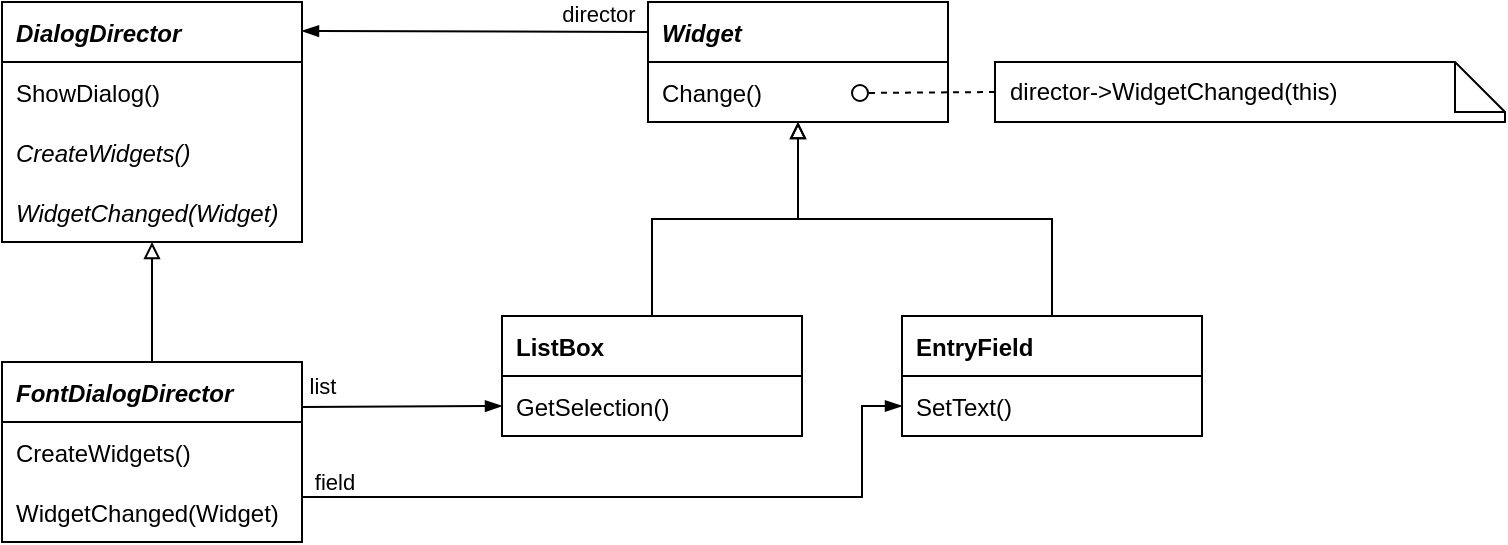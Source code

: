 <mxfile version="21.2.8" type="device">
  <diagram name="Page-1" id="SoXuR4bbXFdraZ6g8-Ii">
    <mxGraphModel dx="1466" dy="981" grid="1" gridSize="10" guides="1" tooltips="1" connect="1" arrows="1" fold="1" page="1" pageScale="1" pageWidth="850" pageHeight="1100" math="0" shadow="0">
      <root>
        <mxCell id="0" />
        <mxCell id="1" parent="0" />
        <mxCell id="pvd7fuAgODA8e9kZiIs1-1" value="DialogDirector" style="swimlane;fontStyle=3;childLayout=stackLayout;horizontal=1;startSize=30;fillColor=none;horizontalStack=0;resizeParent=1;resizeParentMax=0;resizeLast=0;collapsible=0;marginBottom=0;fontSize=12;swimlaneHead=1;swimlaneBody=1;connectable=1;allowArrows=1;dropTarget=1;align=left;spacingLeft=5;" vertex="1" parent="1">
          <mxGeometry x="140" y="180" width="150" height="120" as="geometry">
            <mxRectangle x="245" y="370" width="90" height="26" as="alternateBounds" />
          </mxGeometry>
        </mxCell>
        <mxCell id="pvd7fuAgODA8e9kZiIs1-2" value="ShowDialog()" style="text;strokeColor=none;fillColor=none;align=left;verticalAlign=middle;spacingLeft=5;spacingRight=4;overflow=hidden;rotatable=0;points=[[0,0.5],[1,0.5]];portConstraint=eastwest;fontSize=12;fontStyle=0;connectable=0;" vertex="1" parent="pvd7fuAgODA8e9kZiIs1-1">
          <mxGeometry y="30" width="150" height="30" as="geometry" />
        </mxCell>
        <mxCell id="pvd7fuAgODA8e9kZiIs1-3" value="CreateWidgets()" style="text;strokeColor=none;fillColor=none;align=left;verticalAlign=middle;spacingLeft=5;spacingRight=4;overflow=hidden;rotatable=0;points=[[0,0.5],[1,0.5]];portConstraint=eastwest;fontSize=12;fontStyle=2;connectable=0;" vertex="1" parent="pvd7fuAgODA8e9kZiIs1-1">
          <mxGeometry y="60" width="150" height="30" as="geometry" />
        </mxCell>
        <mxCell id="pvd7fuAgODA8e9kZiIs1-4" value="WidgetChanged(Widget)" style="text;strokeColor=none;fillColor=none;align=left;verticalAlign=middle;spacingLeft=5;spacingRight=4;overflow=hidden;rotatable=0;points=[[0,0.5],[1,0.5]];portConstraint=eastwest;fontSize=12;fontStyle=2;connectable=0;" vertex="1" parent="pvd7fuAgODA8e9kZiIs1-1">
          <mxGeometry y="90" width="150" height="30" as="geometry" />
        </mxCell>
        <mxCell id="pvd7fuAgODA8e9kZiIs1-5" value="Widget" style="swimlane;fontStyle=3;childLayout=stackLayout;horizontal=1;startSize=30;fillColor=none;horizontalStack=0;resizeParent=1;resizeParentMax=0;resizeLast=0;collapsible=0;marginBottom=0;fontSize=12;swimlaneHead=1;swimlaneBody=1;connectable=1;allowArrows=1;dropTarget=1;align=left;spacingLeft=5;" vertex="1" parent="1">
          <mxGeometry x="463" y="180" width="150" height="60" as="geometry">
            <mxRectangle x="245" y="370" width="90" height="26" as="alternateBounds" />
          </mxGeometry>
        </mxCell>
        <mxCell id="pvd7fuAgODA8e9kZiIs1-6" value="Change()" style="text;strokeColor=none;fillColor=none;align=left;verticalAlign=middle;spacingLeft=5;spacingRight=4;overflow=hidden;rotatable=0;points=[[0,0.5],[1,0.5]];portConstraint=eastwest;fontSize=12;fontStyle=0;connectable=0;" vertex="1" parent="pvd7fuAgODA8e9kZiIs1-5">
          <mxGeometry y="30" width="150" height="30" as="geometry" />
        </mxCell>
        <mxCell id="pvd7fuAgODA8e9kZiIs1-9" value="FontDialogDirector" style="swimlane;fontStyle=3;childLayout=stackLayout;horizontal=1;startSize=30;fillColor=none;horizontalStack=0;resizeParent=1;resizeParentMax=0;resizeLast=0;collapsible=0;marginBottom=0;fontSize=12;swimlaneHead=1;swimlaneBody=1;connectable=1;allowArrows=1;dropTarget=1;align=left;spacingLeft=5;" vertex="1" parent="1">
          <mxGeometry x="140" y="360" width="150" height="90" as="geometry">
            <mxRectangle x="245" y="370" width="90" height="26" as="alternateBounds" />
          </mxGeometry>
        </mxCell>
        <mxCell id="pvd7fuAgODA8e9kZiIs1-11" value="CreateWidgets()" style="text;strokeColor=none;fillColor=none;align=left;verticalAlign=middle;spacingLeft=5;spacingRight=4;overflow=hidden;rotatable=0;points=[[0,0.5],[1,0.5]];portConstraint=eastwest;fontSize=12;fontStyle=0;connectable=0;" vertex="1" parent="pvd7fuAgODA8e9kZiIs1-9">
          <mxGeometry y="30" width="150" height="30" as="geometry" />
        </mxCell>
        <mxCell id="pvd7fuAgODA8e9kZiIs1-12" value="WidgetChanged(Widget)" style="text;strokeColor=none;fillColor=none;align=left;verticalAlign=middle;spacingLeft=5;spacingRight=4;overflow=hidden;rotatable=0;points=[[0,0.5],[1,0.5]];portConstraint=eastwest;fontSize=12;fontStyle=0;connectable=0;" vertex="1" parent="pvd7fuAgODA8e9kZiIs1-9">
          <mxGeometry y="60" width="150" height="30" as="geometry" />
        </mxCell>
        <mxCell id="pvd7fuAgODA8e9kZiIs1-13" value="ListBox" style="swimlane;fontStyle=1;childLayout=stackLayout;horizontal=1;startSize=30;fillColor=none;horizontalStack=0;resizeParent=1;resizeParentMax=0;resizeLast=0;collapsible=0;marginBottom=0;fontSize=12;swimlaneHead=1;swimlaneBody=1;connectable=1;allowArrows=1;dropTarget=1;align=left;spacingLeft=5;" vertex="1" parent="1">
          <mxGeometry x="390" y="337" width="150" height="60" as="geometry">
            <mxRectangle x="245" y="370" width="90" height="26" as="alternateBounds" />
          </mxGeometry>
        </mxCell>
        <mxCell id="pvd7fuAgODA8e9kZiIs1-14" value="GetSelection()" style="text;strokeColor=none;fillColor=none;align=left;verticalAlign=middle;spacingLeft=5;spacingRight=4;overflow=hidden;rotatable=0;points=[[0,0.5],[1,0.5]];portConstraint=eastwest;fontSize=12;fontStyle=0;connectable=0;" vertex="1" parent="pvd7fuAgODA8e9kZiIs1-13">
          <mxGeometry y="30" width="150" height="30" as="geometry" />
        </mxCell>
        <mxCell id="pvd7fuAgODA8e9kZiIs1-15" value="EntryField" style="swimlane;fontStyle=1;childLayout=stackLayout;horizontal=1;startSize=30;fillColor=none;horizontalStack=0;resizeParent=1;resizeParentMax=0;resizeLast=0;collapsible=0;marginBottom=0;fontSize=12;swimlaneHead=1;swimlaneBody=1;connectable=1;allowArrows=1;dropTarget=1;align=left;spacingLeft=5;" vertex="1" parent="1">
          <mxGeometry x="590" y="337" width="150" height="60" as="geometry">
            <mxRectangle x="245" y="370" width="90" height="26" as="alternateBounds" />
          </mxGeometry>
        </mxCell>
        <mxCell id="pvd7fuAgODA8e9kZiIs1-16" value="SetText()" style="text;strokeColor=none;fillColor=none;align=left;verticalAlign=middle;spacingLeft=5;spacingRight=4;overflow=hidden;rotatable=0;points=[[0,0.5],[1,0.5]];portConstraint=eastwest;fontSize=12;fontStyle=0;connectable=0;" vertex="1" parent="pvd7fuAgODA8e9kZiIs1-15">
          <mxGeometry y="30" width="150" height="30" as="geometry" />
        </mxCell>
        <mxCell id="pvd7fuAgODA8e9kZiIs1-21" value="" style="html=1;verticalAlign=bottom;labelBackgroundColor=none;endArrow=oval;endFill=0;endSize=8;rounded=0;fontSize=12;exitX=0;exitY=0.5;exitDx=0;exitDy=0;exitPerimeter=0;anchorPointDirection=0;dashed=1;" edge="1" source="pvd7fuAgODA8e9kZiIs1-22" parent="1">
          <mxGeometry width="160" relative="1" as="geometry">
            <mxPoint x="858" y="150.5" as="sourcePoint" />
            <mxPoint x="569" y="225.5" as="targetPoint" />
          </mxGeometry>
        </mxCell>
        <mxCell id="pvd7fuAgODA8e9kZiIs1-22" value="director-&amp;gt;WidgetChanged(this)" style="shape=note2;boundedLbl=1;whiteSpace=wrap;html=1;size=25;verticalAlign=middle;align=left;spacingLeft=5;fontSize=12;startSize=30;fillColor=none;" vertex="1" parent="1">
          <mxGeometry x="636.5" y="210" width="255" height="30" as="geometry" />
        </mxCell>
        <mxCell id="pvd7fuAgODA8e9kZiIs1-23" value="" style="edgeStyle=orthogonalEdgeStyle;rounded=0;orthogonalLoop=1;jettySize=auto;html=1;fontSize=12;startSize=30;endArrow=block;endFill=0;exitX=0.5;exitY=0;exitDx=0;exitDy=0;entryX=0.5;entryY=1;entryDx=0;entryDy=0;" edge="1" parent="1" source="pvd7fuAgODA8e9kZiIs1-9" target="pvd7fuAgODA8e9kZiIs1-1">
          <mxGeometry relative="1" as="geometry">
            <mxPoint x="170" y="364" as="sourcePoint" />
            <mxPoint x="170" y="330" as="targetPoint" />
          </mxGeometry>
        </mxCell>
        <mxCell id="pvd7fuAgODA8e9kZiIs1-24" value="" style="edgeStyle=orthogonalEdgeStyle;rounded=0;orthogonalLoop=1;jettySize=auto;html=1;fontSize=12;startSize=30;endArrow=block;endFill=0;exitX=0.5;exitY=0;exitDx=0;exitDy=0;entryX=0.5;entryY=1;entryDx=0;entryDy=0;" edge="1" parent="1" source="pvd7fuAgODA8e9kZiIs1-13" target="pvd7fuAgODA8e9kZiIs1-5">
          <mxGeometry relative="1" as="geometry">
            <mxPoint x="225" y="370" as="sourcePoint" />
            <mxPoint x="225" y="310" as="targetPoint" />
          </mxGeometry>
        </mxCell>
        <mxCell id="pvd7fuAgODA8e9kZiIs1-25" value="" style="edgeStyle=orthogonalEdgeStyle;rounded=0;orthogonalLoop=1;jettySize=auto;html=1;fontSize=12;startSize=30;endArrow=block;endFill=0;exitX=0.5;exitY=0;exitDx=0;exitDy=0;entryX=0.5;entryY=1;entryDx=0;entryDy=0;" edge="1" parent="1" source="pvd7fuAgODA8e9kZiIs1-15" target="pvd7fuAgODA8e9kZiIs1-5">
          <mxGeometry relative="1" as="geometry">
            <mxPoint x="475" y="340" as="sourcePoint" />
            <mxPoint x="510" y="250" as="targetPoint" />
          </mxGeometry>
        </mxCell>
        <mxCell id="pvd7fuAgODA8e9kZiIs1-26" value="" style="endArrow=blockThin;html=1;rounded=0;endFill=1;entryX=1;entryY=0.121;entryDx=0;entryDy=0;entryPerimeter=0;exitX=0;exitY=0.25;exitDx=0;exitDy=0;" edge="1" parent="1" source="pvd7fuAgODA8e9kZiIs1-5" target="pvd7fuAgODA8e9kZiIs1-1">
          <mxGeometry width="50" height="50" relative="1" as="geometry">
            <mxPoint x="420" y="170" as="sourcePoint" />
            <mxPoint x="470" y="120" as="targetPoint" />
          </mxGeometry>
        </mxCell>
        <mxCell id="pvd7fuAgODA8e9kZiIs1-27" value="director" style="edgeLabel;html=1;align=center;verticalAlign=middle;resizable=0;points=[];" vertex="1" connectable="0" parent="pvd7fuAgODA8e9kZiIs1-26">
          <mxGeometry x="-0.676" y="1" relative="1" as="geometry">
            <mxPoint x="3" y="-10" as="offset" />
          </mxGeometry>
        </mxCell>
        <mxCell id="pvd7fuAgODA8e9kZiIs1-28" value="" style="endArrow=blockThin;html=1;rounded=0;endFill=1;entryX=0;entryY=0.75;entryDx=0;entryDy=0;exitX=1;exitY=0.25;exitDx=0;exitDy=0;" edge="1" parent="1" source="pvd7fuAgODA8e9kZiIs1-9" target="pvd7fuAgODA8e9kZiIs1-13">
          <mxGeometry width="50" height="50" relative="1" as="geometry">
            <mxPoint x="473" y="205" as="sourcePoint" />
            <mxPoint x="300" y="205" as="targetPoint" />
          </mxGeometry>
        </mxCell>
        <mxCell id="pvd7fuAgODA8e9kZiIs1-29" value="list" style="edgeLabel;html=1;align=center;verticalAlign=middle;resizable=0;points=[];" vertex="1" connectable="0" parent="pvd7fuAgODA8e9kZiIs1-28">
          <mxGeometry x="-0.676" y="1" relative="1" as="geometry">
            <mxPoint x="-6" y="-10" as="offset" />
          </mxGeometry>
        </mxCell>
        <mxCell id="pvd7fuAgODA8e9kZiIs1-30" value="" style="endArrow=blockThin;html=1;rounded=0;endFill=1;entryX=0;entryY=0.75;entryDx=0;entryDy=0;exitX=1;exitY=0.75;exitDx=0;exitDy=0;edgeStyle=orthogonalEdgeStyle;" edge="1" parent="1" source="pvd7fuAgODA8e9kZiIs1-9" target="pvd7fuAgODA8e9kZiIs1-15">
          <mxGeometry width="50" height="50" relative="1" as="geometry">
            <mxPoint x="300" y="393" as="sourcePoint" />
            <mxPoint x="400" y="392" as="targetPoint" />
            <Array as="points">
              <mxPoint x="570" y="428" />
              <mxPoint x="570" y="382" />
            </Array>
          </mxGeometry>
        </mxCell>
        <mxCell id="pvd7fuAgODA8e9kZiIs1-31" value="field" style="edgeLabel;html=1;align=center;verticalAlign=middle;resizable=0;points=[];" vertex="1" connectable="0" parent="pvd7fuAgODA8e9kZiIs1-30">
          <mxGeometry x="-0.676" y="1" relative="1" as="geometry">
            <mxPoint x="-40" y="-7" as="offset" />
          </mxGeometry>
        </mxCell>
      </root>
    </mxGraphModel>
  </diagram>
</mxfile>
